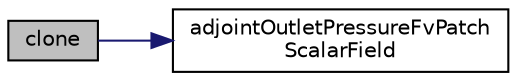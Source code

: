 digraph "clone"
{
  bgcolor="transparent";
  edge [fontname="Helvetica",fontsize="10",labelfontname="Helvetica",labelfontsize="10"];
  node [fontname="Helvetica",fontsize="10",shape=record];
  rankdir="LR";
  Node1 [label="clone",height=0.2,width=0.4,color="black", fillcolor="grey75", style="filled", fontcolor="black"];
  Node1 -> Node2 [color="midnightblue",fontsize="10",style="solid",fontname="Helvetica"];
  Node2 [label="adjointOutletPressureFvPatch\lScalarField",height=0.2,width=0.4,color="black",URL="$a00031.html#a7237cef32ecbdf08ef3447979927856d",tooltip="Construct from patch and internal field. "];
}
